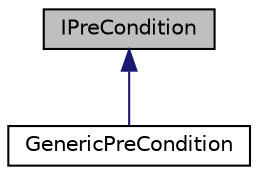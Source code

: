 digraph "IPreCondition"
{
  edge [fontname="Helvetica",fontsize="10",labelfontname="Helvetica",labelfontsize="10"];
  node [fontname="Helvetica",fontsize="10",shape=record];
  Node0 [label="IPreCondition",height=0.2,width=0.4,color="black", fillcolor="grey75", style="filled", fontcolor="black"];
  Node0 -> Node1 [dir="back",color="midnightblue",fontsize="10",style="solid",fontname="Helvetica"];
  Node1 [label="GenericPreCondition",height=0.2,width=0.4,color="black", fillcolor="white", style="filled",URL="$class_generic_pre_condition.html",tooltip="Developed by: Peao (rngs); Generic precondition. "];
}
